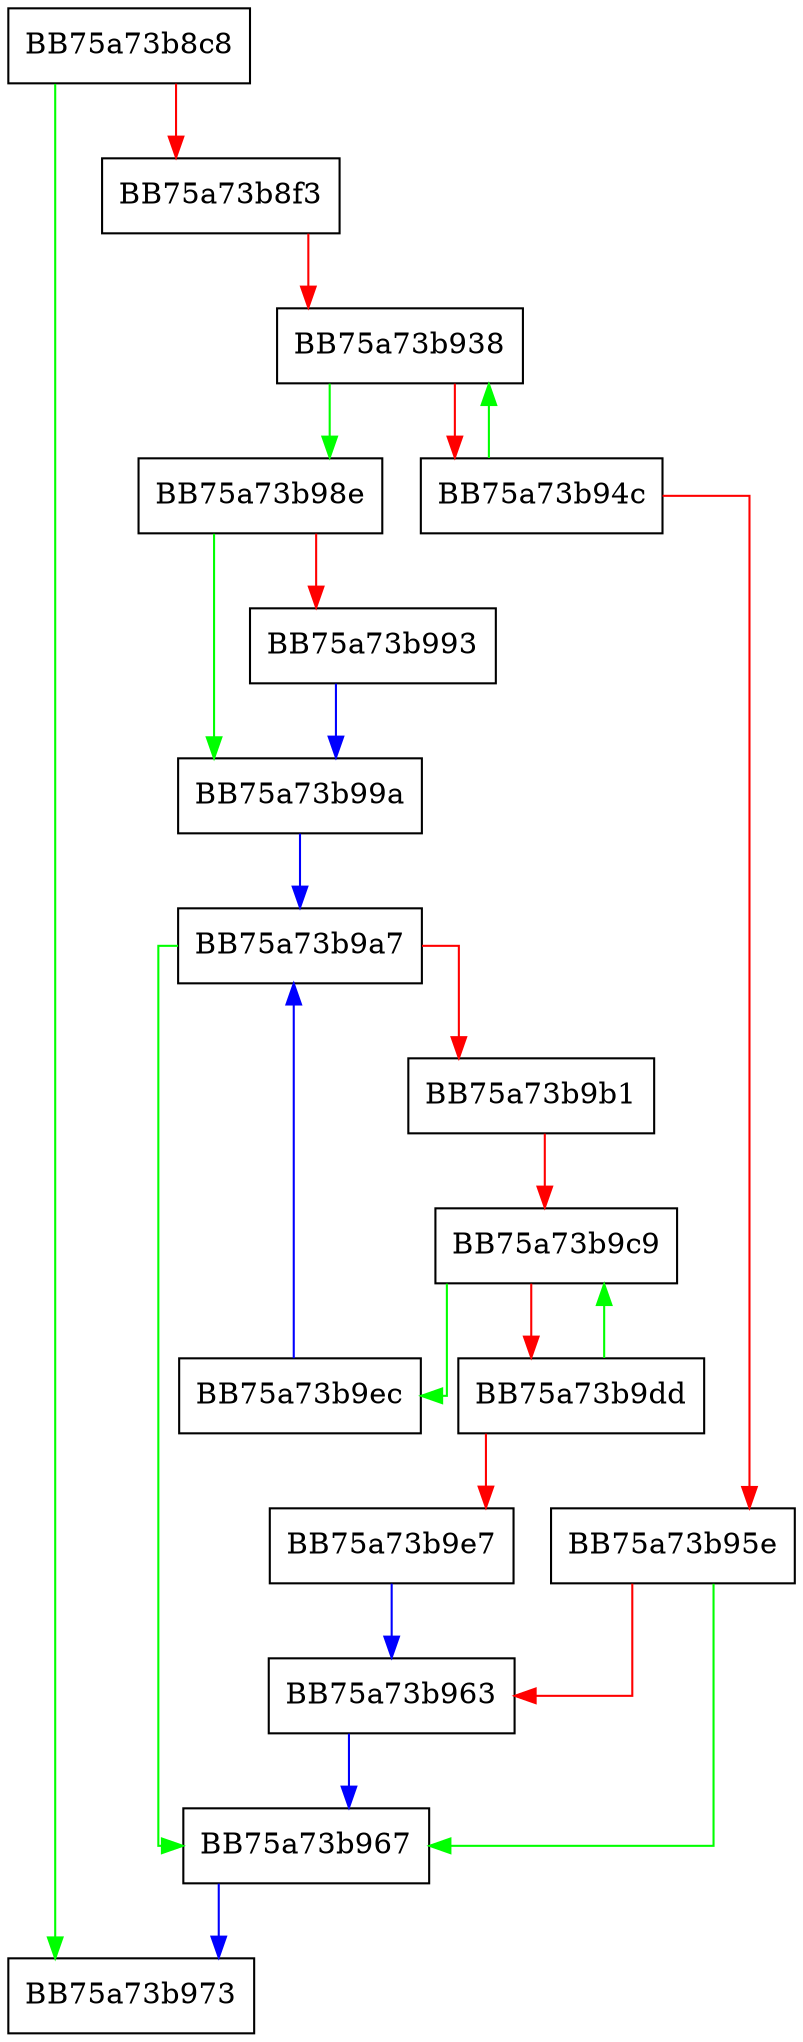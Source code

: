 digraph _Unchecked_erase {
  node [shape="box"];
  graph [splines=ortho];
  BB75a73b8c8 -> BB75a73b973 [color="green"];
  BB75a73b8c8 -> BB75a73b8f3 [color="red"];
  BB75a73b8f3 -> BB75a73b938 [color="red"];
  BB75a73b938 -> BB75a73b98e [color="green"];
  BB75a73b938 -> BB75a73b94c [color="red"];
  BB75a73b94c -> BB75a73b938 [color="green"];
  BB75a73b94c -> BB75a73b95e [color="red"];
  BB75a73b95e -> BB75a73b967 [color="green"];
  BB75a73b95e -> BB75a73b963 [color="red"];
  BB75a73b963 -> BB75a73b967 [color="blue"];
  BB75a73b967 -> BB75a73b973 [color="blue"];
  BB75a73b98e -> BB75a73b99a [color="green"];
  BB75a73b98e -> BB75a73b993 [color="red"];
  BB75a73b993 -> BB75a73b99a [color="blue"];
  BB75a73b99a -> BB75a73b9a7 [color="blue"];
  BB75a73b9a7 -> BB75a73b967 [color="green"];
  BB75a73b9a7 -> BB75a73b9b1 [color="red"];
  BB75a73b9b1 -> BB75a73b9c9 [color="red"];
  BB75a73b9c9 -> BB75a73b9ec [color="green"];
  BB75a73b9c9 -> BB75a73b9dd [color="red"];
  BB75a73b9dd -> BB75a73b9c9 [color="green"];
  BB75a73b9dd -> BB75a73b9e7 [color="red"];
  BB75a73b9e7 -> BB75a73b963 [color="blue"];
  BB75a73b9ec -> BB75a73b9a7 [color="blue"];
}